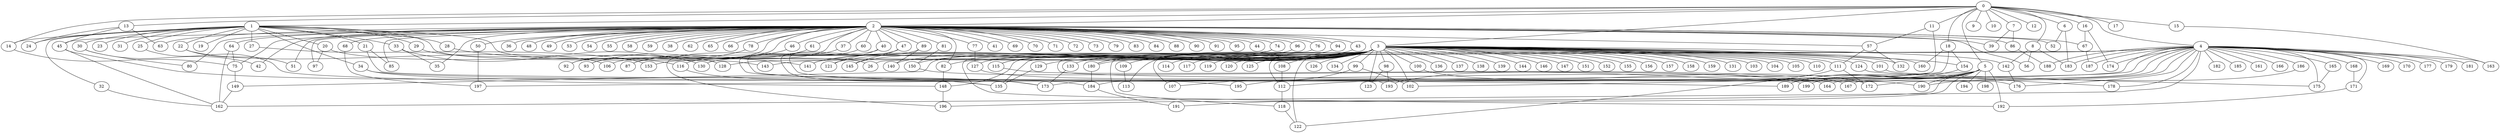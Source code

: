 
graph graphname {
    0 -- 1
0 -- 2
0 -- 3
0 -- 4
0 -- 5
0 -- 6
0 -- 7
0 -- 8
0 -- 9
0 -- 10
0 -- 11
0 -- 12
0 -- 13
0 -- 14
0 -- 15
0 -- 16
0 -- 17
0 -- 18
1 -- 32
1 -- 34
1 -- 33
1 -- 19
1 -- 20
1 -- 21
1 -- 22
1 -- 23
1 -- 24
1 -- 25
1 -- 26
1 -- 27
1 -- 28
1 -- 29
1 -- 30
1 -- 31
1 -- 143
1 -- 14
2 -- 35
2 -- 36
2 -- 37
2 -- 38
2 -- 39
2 -- 40
2 -- 41
2 -- 42
2 -- 43
2 -- 44
2 -- 45
2 -- 46
2 -- 47
2 -- 48
2 -- 49
2 -- 50
2 -- 51
2 -- 52
2 -- 53
2 -- 54
2 -- 55
2 -- 56
2 -- 57
2 -- 58
2 -- 59
2 -- 60
2 -- 61
2 -- 62
2 -- 63
2 -- 64
2 -- 65
2 -- 66
2 -- 67
2 -- 68
2 -- 69
2 -- 70
2 -- 71
2 -- 72
2 -- 73
2 -- 74
2 -- 75
2 -- 76
2 -- 77
2 -- 78
2 -- 79
2 -- 80
2 -- 81
2 -- 82
2 -- 83
2 -- 84
2 -- 85
2 -- 86
2 -- 87
2 -- 88
2 -- 89
2 -- 90
2 -- 91
2 -- 92
2 -- 93
2 -- 94
2 -- 95
2 -- 96
2 -- 97
3 -- 128
3 -- 130
3 -- 131
3 -- 132
3 -- 133
3 -- 134
3 -- 129
3 -- 136
3 -- 137
3 -- 138
3 -- 139
3 -- 140
3 -- 141
3 -- 142
3 -- 143
3 -- 144
3 -- 145
3 -- 146
3 -- 147
3 -- 148
3 -- 149
3 -- 150
3 -- 151
3 -- 152
3 -- 153
3 -- 154
3 -- 155
3 -- 156
3 -- 157
3 -- 158
3 -- 159
3 -- 160
3 -- 135
3 -- 98
3 -- 99
3 -- 100
3 -- 101
3 -- 102
3 -- 103
3 -- 104
3 -- 105
3 -- 106
3 -- 107
3 -- 108
3 -- 109
3 -- 110
3 -- 111
3 -- 112
3 -- 113
3 -- 114
3 -- 115
3 -- 116
3 -- 117
3 -- 118
3 -- 119
3 -- 120
3 -- 121
3 -- 122
3 -- 123
3 -- 124
3 -- 125
3 -- 126
3 -- 127
4 -- 161
4 -- 162
4 -- 163
4 -- 164
4 -- 165
4 -- 166
4 -- 167
4 -- 168
4 -- 169
4 -- 170
4 -- 171
4 -- 172
4 -- 173
4 -- 174
4 -- 175
4 -- 176
4 -- 177
4 -- 178
4 -- 179
4 -- 180
4 -- 181
4 -- 182
4 -- 183
4 -- 184
4 -- 185
4 -- 186
4 -- 187
4 -- 188
4 -- 82
4 -- 26
5 -- 192
5 -- 194
5 -- 195
5 -- 196
5 -- 197
5 -- 198
5 -- 193
5 -- 199
5 -- 189
5 -- 190
5 -- 191
6 -- 183
6 -- 52
7 -- 86
7 -- 39
8 -- 142
8 -- 56
8 -- 183
11 -- 57
11 -- 112
13 -- 45
13 -- 63
13 -- 24
14 -- 75
15 -- 163
16 -- 67
16 -- 174
18 -- 154
18 -- 160
18 -- 102
20 -- 116
20 -- 97
21 -- 85
21 -- 190
22 -- 106
22 -- 51
25 -- 148
27 -- 153
28 -- 141
29 -- 128
30 -- 42
30 -- 80
32 -- 162
33 -- 130
33 -- 35
34 -- 184
34 -- 189
37 -- 195
40 -- 196
40 -- 121
43 -- 180
45 -- 173
45 -- 162
46 -- 93
47 -- 145
47 -- 135
50 -- 197
57 -- 111
57 -- 132
60 -- 193
61 -- 87
64 -- 75
64 -- 162
67 -- 187
68 -- 197
74 -- 141
74 -- 192
75 -- 149
76 -- 176
77 -- 127
78 -- 92
81 -- 150
82 -- 148
86 -- 188
89 -- 173
89 -- 140
94 -- 180
96 -- 115
98 -- 193
98 -- 123
99 -- 107
99 -- 102
100 -- 172
101 -- 175
108 -- 112
109 -- 113
111 -- 172
111 -- 122
112 -- 118
115 -- 167
116 -- 135
118 -- 122
124 -- 178
127 -- 164
129 -- 135
133 -- 173
142 -- 176
148 -- 196
149 -- 162
150 -- 199
154 -- 189
165 -- 175
168 -- 171
171 -- 192
180 -- 184
184 -- 191
186 -- 190

}
